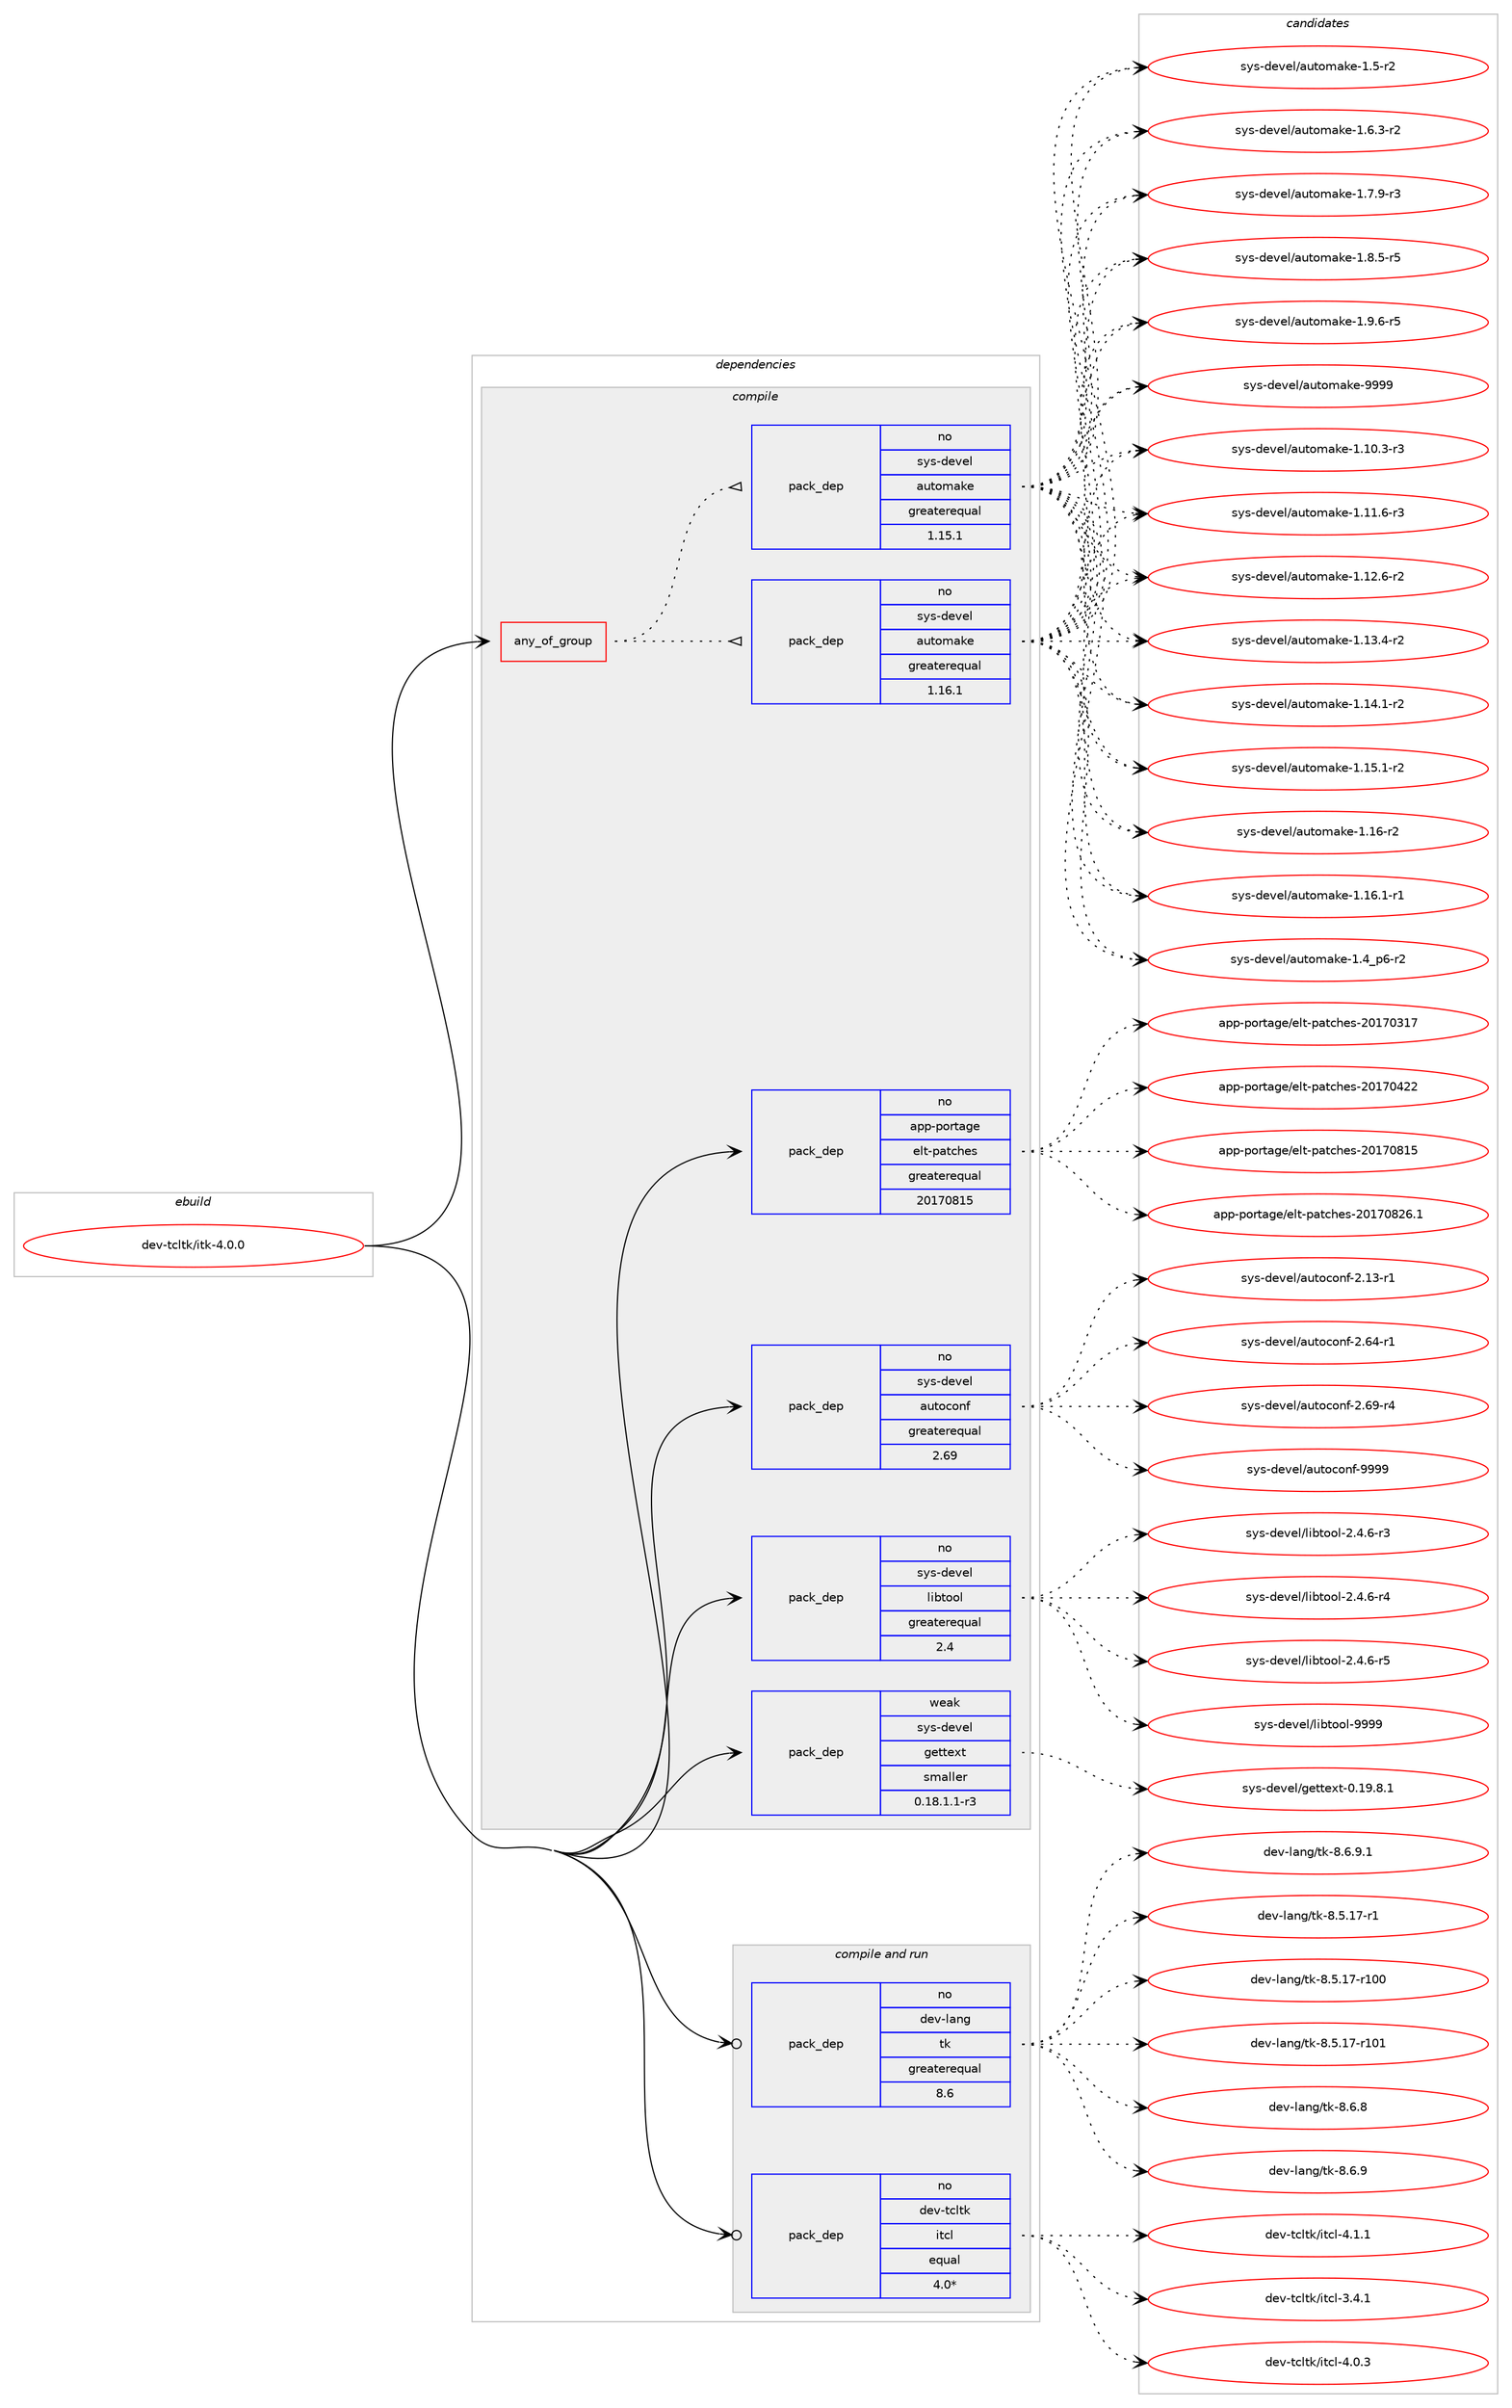 digraph prolog {

# *************
# Graph options
# *************

newrank=true;
concentrate=true;
compound=true;
graph [rankdir=LR,fontname=Helvetica,fontsize=10,ranksep=1.5];#, ranksep=2.5, nodesep=0.2];
edge  [arrowhead=vee];
node  [fontname=Helvetica,fontsize=10];

# **********
# The ebuild
# **********

subgraph cluster_leftcol {
color=gray;
rank=same;
label=<<i>ebuild</i>>;
id [label="dev-tcltk/itk-4.0.0", color=red, width=4, href="../dev-tcltk/itk-4.0.0.svg"];
}

# ****************
# The dependencies
# ****************

subgraph cluster_midcol {
color=gray;
label=<<i>dependencies</i>>;
subgraph cluster_compile {
fillcolor="#eeeeee";
style=filled;
label=<<i>compile</i>>;
subgraph any22966 {
dependency1538821 [label=<<TABLE BORDER="0" CELLBORDER="1" CELLSPACING="0" CELLPADDING="4"><TR><TD CELLPADDING="10">any_of_group</TD></TR></TABLE>>, shape=none, color=red];subgraph pack1092343 {
dependency1538822 [label=<<TABLE BORDER="0" CELLBORDER="1" CELLSPACING="0" CELLPADDING="4" WIDTH="220"><TR><TD ROWSPAN="6" CELLPADDING="30">pack_dep</TD></TR><TR><TD WIDTH="110">no</TD></TR><TR><TD>sys-devel</TD></TR><TR><TD>automake</TD></TR><TR><TD>greaterequal</TD></TR><TR><TD>1.16.1</TD></TR></TABLE>>, shape=none, color=blue];
}
dependency1538821:e -> dependency1538822:w [weight=20,style="dotted",arrowhead="oinv"];
subgraph pack1092344 {
dependency1538823 [label=<<TABLE BORDER="0" CELLBORDER="1" CELLSPACING="0" CELLPADDING="4" WIDTH="220"><TR><TD ROWSPAN="6" CELLPADDING="30">pack_dep</TD></TR><TR><TD WIDTH="110">no</TD></TR><TR><TD>sys-devel</TD></TR><TR><TD>automake</TD></TR><TR><TD>greaterequal</TD></TR><TR><TD>1.15.1</TD></TR></TABLE>>, shape=none, color=blue];
}
dependency1538821:e -> dependency1538823:w [weight=20,style="dotted",arrowhead="oinv"];
}
id:e -> dependency1538821:w [weight=20,style="solid",arrowhead="vee"];
subgraph pack1092345 {
dependency1538824 [label=<<TABLE BORDER="0" CELLBORDER="1" CELLSPACING="0" CELLPADDING="4" WIDTH="220"><TR><TD ROWSPAN="6" CELLPADDING="30">pack_dep</TD></TR><TR><TD WIDTH="110">no</TD></TR><TR><TD>app-portage</TD></TR><TR><TD>elt-patches</TD></TR><TR><TD>greaterequal</TD></TR><TR><TD>20170815</TD></TR></TABLE>>, shape=none, color=blue];
}
id:e -> dependency1538824:w [weight=20,style="solid",arrowhead="vee"];
subgraph pack1092346 {
dependency1538825 [label=<<TABLE BORDER="0" CELLBORDER="1" CELLSPACING="0" CELLPADDING="4" WIDTH="220"><TR><TD ROWSPAN="6" CELLPADDING="30">pack_dep</TD></TR><TR><TD WIDTH="110">no</TD></TR><TR><TD>sys-devel</TD></TR><TR><TD>autoconf</TD></TR><TR><TD>greaterequal</TD></TR><TR><TD>2.69</TD></TR></TABLE>>, shape=none, color=blue];
}
id:e -> dependency1538825:w [weight=20,style="solid",arrowhead="vee"];
subgraph pack1092347 {
dependency1538826 [label=<<TABLE BORDER="0" CELLBORDER="1" CELLSPACING="0" CELLPADDING="4" WIDTH="220"><TR><TD ROWSPAN="6" CELLPADDING="30">pack_dep</TD></TR><TR><TD WIDTH="110">no</TD></TR><TR><TD>sys-devel</TD></TR><TR><TD>libtool</TD></TR><TR><TD>greaterequal</TD></TR><TR><TD>2.4</TD></TR></TABLE>>, shape=none, color=blue];
}
id:e -> dependency1538826:w [weight=20,style="solid",arrowhead="vee"];
subgraph pack1092348 {
dependency1538827 [label=<<TABLE BORDER="0" CELLBORDER="1" CELLSPACING="0" CELLPADDING="4" WIDTH="220"><TR><TD ROWSPAN="6" CELLPADDING="30">pack_dep</TD></TR><TR><TD WIDTH="110">weak</TD></TR><TR><TD>sys-devel</TD></TR><TR><TD>gettext</TD></TR><TR><TD>smaller</TD></TR><TR><TD>0.18.1.1-r3</TD></TR></TABLE>>, shape=none, color=blue];
}
id:e -> dependency1538827:w [weight=20,style="solid",arrowhead="vee"];
}
subgraph cluster_compileandrun {
fillcolor="#eeeeee";
style=filled;
label=<<i>compile and run</i>>;
subgraph pack1092349 {
dependency1538828 [label=<<TABLE BORDER="0" CELLBORDER="1" CELLSPACING="0" CELLPADDING="4" WIDTH="220"><TR><TD ROWSPAN="6" CELLPADDING="30">pack_dep</TD></TR><TR><TD WIDTH="110">no</TD></TR><TR><TD>dev-lang</TD></TR><TR><TD>tk</TD></TR><TR><TD>greaterequal</TD></TR><TR><TD>8.6</TD></TR></TABLE>>, shape=none, color=blue];
}
id:e -> dependency1538828:w [weight=20,style="solid",arrowhead="odotvee"];
subgraph pack1092350 {
dependency1538829 [label=<<TABLE BORDER="0" CELLBORDER="1" CELLSPACING="0" CELLPADDING="4" WIDTH="220"><TR><TD ROWSPAN="6" CELLPADDING="30">pack_dep</TD></TR><TR><TD WIDTH="110">no</TD></TR><TR><TD>dev-tcltk</TD></TR><TR><TD>itcl</TD></TR><TR><TD>equal</TD></TR><TR><TD>4.0*</TD></TR></TABLE>>, shape=none, color=blue];
}
id:e -> dependency1538829:w [weight=20,style="solid",arrowhead="odotvee"];
}
subgraph cluster_run {
fillcolor="#eeeeee";
style=filled;
label=<<i>run</i>>;
}
}

# **************
# The candidates
# **************

subgraph cluster_choices {
rank=same;
color=gray;
label=<<i>candidates</i>>;

subgraph choice1092343 {
color=black;
nodesep=1;
choice11512111545100101118101108479711711611110997107101454946494846514511451 [label="sys-devel/automake-1.10.3-r3", color=red, width=4,href="../sys-devel/automake-1.10.3-r3.svg"];
choice11512111545100101118101108479711711611110997107101454946494946544511451 [label="sys-devel/automake-1.11.6-r3", color=red, width=4,href="../sys-devel/automake-1.11.6-r3.svg"];
choice11512111545100101118101108479711711611110997107101454946495046544511450 [label="sys-devel/automake-1.12.6-r2", color=red, width=4,href="../sys-devel/automake-1.12.6-r2.svg"];
choice11512111545100101118101108479711711611110997107101454946495146524511450 [label="sys-devel/automake-1.13.4-r2", color=red, width=4,href="../sys-devel/automake-1.13.4-r2.svg"];
choice11512111545100101118101108479711711611110997107101454946495246494511450 [label="sys-devel/automake-1.14.1-r2", color=red, width=4,href="../sys-devel/automake-1.14.1-r2.svg"];
choice11512111545100101118101108479711711611110997107101454946495346494511450 [label="sys-devel/automake-1.15.1-r2", color=red, width=4,href="../sys-devel/automake-1.15.1-r2.svg"];
choice1151211154510010111810110847971171161111099710710145494649544511450 [label="sys-devel/automake-1.16-r2", color=red, width=4,href="../sys-devel/automake-1.16-r2.svg"];
choice11512111545100101118101108479711711611110997107101454946495446494511449 [label="sys-devel/automake-1.16.1-r1", color=red, width=4,href="../sys-devel/automake-1.16.1-r1.svg"];
choice115121115451001011181011084797117116111109971071014549465295112544511450 [label="sys-devel/automake-1.4_p6-r2", color=red, width=4,href="../sys-devel/automake-1.4_p6-r2.svg"];
choice11512111545100101118101108479711711611110997107101454946534511450 [label="sys-devel/automake-1.5-r2", color=red, width=4,href="../sys-devel/automake-1.5-r2.svg"];
choice115121115451001011181011084797117116111109971071014549465446514511450 [label="sys-devel/automake-1.6.3-r2", color=red, width=4,href="../sys-devel/automake-1.6.3-r2.svg"];
choice115121115451001011181011084797117116111109971071014549465546574511451 [label="sys-devel/automake-1.7.9-r3", color=red, width=4,href="../sys-devel/automake-1.7.9-r3.svg"];
choice115121115451001011181011084797117116111109971071014549465646534511453 [label="sys-devel/automake-1.8.5-r5", color=red, width=4,href="../sys-devel/automake-1.8.5-r5.svg"];
choice115121115451001011181011084797117116111109971071014549465746544511453 [label="sys-devel/automake-1.9.6-r5", color=red, width=4,href="../sys-devel/automake-1.9.6-r5.svg"];
choice115121115451001011181011084797117116111109971071014557575757 [label="sys-devel/automake-9999", color=red, width=4,href="../sys-devel/automake-9999.svg"];
dependency1538822:e -> choice11512111545100101118101108479711711611110997107101454946494846514511451:w [style=dotted,weight="100"];
dependency1538822:e -> choice11512111545100101118101108479711711611110997107101454946494946544511451:w [style=dotted,weight="100"];
dependency1538822:e -> choice11512111545100101118101108479711711611110997107101454946495046544511450:w [style=dotted,weight="100"];
dependency1538822:e -> choice11512111545100101118101108479711711611110997107101454946495146524511450:w [style=dotted,weight="100"];
dependency1538822:e -> choice11512111545100101118101108479711711611110997107101454946495246494511450:w [style=dotted,weight="100"];
dependency1538822:e -> choice11512111545100101118101108479711711611110997107101454946495346494511450:w [style=dotted,weight="100"];
dependency1538822:e -> choice1151211154510010111810110847971171161111099710710145494649544511450:w [style=dotted,weight="100"];
dependency1538822:e -> choice11512111545100101118101108479711711611110997107101454946495446494511449:w [style=dotted,weight="100"];
dependency1538822:e -> choice115121115451001011181011084797117116111109971071014549465295112544511450:w [style=dotted,weight="100"];
dependency1538822:e -> choice11512111545100101118101108479711711611110997107101454946534511450:w [style=dotted,weight="100"];
dependency1538822:e -> choice115121115451001011181011084797117116111109971071014549465446514511450:w [style=dotted,weight="100"];
dependency1538822:e -> choice115121115451001011181011084797117116111109971071014549465546574511451:w [style=dotted,weight="100"];
dependency1538822:e -> choice115121115451001011181011084797117116111109971071014549465646534511453:w [style=dotted,weight="100"];
dependency1538822:e -> choice115121115451001011181011084797117116111109971071014549465746544511453:w [style=dotted,weight="100"];
dependency1538822:e -> choice115121115451001011181011084797117116111109971071014557575757:w [style=dotted,weight="100"];
}
subgraph choice1092344 {
color=black;
nodesep=1;
choice11512111545100101118101108479711711611110997107101454946494846514511451 [label="sys-devel/automake-1.10.3-r3", color=red, width=4,href="../sys-devel/automake-1.10.3-r3.svg"];
choice11512111545100101118101108479711711611110997107101454946494946544511451 [label="sys-devel/automake-1.11.6-r3", color=red, width=4,href="../sys-devel/automake-1.11.6-r3.svg"];
choice11512111545100101118101108479711711611110997107101454946495046544511450 [label="sys-devel/automake-1.12.6-r2", color=red, width=4,href="../sys-devel/automake-1.12.6-r2.svg"];
choice11512111545100101118101108479711711611110997107101454946495146524511450 [label="sys-devel/automake-1.13.4-r2", color=red, width=4,href="../sys-devel/automake-1.13.4-r2.svg"];
choice11512111545100101118101108479711711611110997107101454946495246494511450 [label="sys-devel/automake-1.14.1-r2", color=red, width=4,href="../sys-devel/automake-1.14.1-r2.svg"];
choice11512111545100101118101108479711711611110997107101454946495346494511450 [label="sys-devel/automake-1.15.1-r2", color=red, width=4,href="../sys-devel/automake-1.15.1-r2.svg"];
choice1151211154510010111810110847971171161111099710710145494649544511450 [label="sys-devel/automake-1.16-r2", color=red, width=4,href="../sys-devel/automake-1.16-r2.svg"];
choice11512111545100101118101108479711711611110997107101454946495446494511449 [label="sys-devel/automake-1.16.1-r1", color=red, width=4,href="../sys-devel/automake-1.16.1-r1.svg"];
choice115121115451001011181011084797117116111109971071014549465295112544511450 [label="sys-devel/automake-1.4_p6-r2", color=red, width=4,href="../sys-devel/automake-1.4_p6-r2.svg"];
choice11512111545100101118101108479711711611110997107101454946534511450 [label="sys-devel/automake-1.5-r2", color=red, width=4,href="../sys-devel/automake-1.5-r2.svg"];
choice115121115451001011181011084797117116111109971071014549465446514511450 [label="sys-devel/automake-1.6.3-r2", color=red, width=4,href="../sys-devel/automake-1.6.3-r2.svg"];
choice115121115451001011181011084797117116111109971071014549465546574511451 [label="sys-devel/automake-1.7.9-r3", color=red, width=4,href="../sys-devel/automake-1.7.9-r3.svg"];
choice115121115451001011181011084797117116111109971071014549465646534511453 [label="sys-devel/automake-1.8.5-r5", color=red, width=4,href="../sys-devel/automake-1.8.5-r5.svg"];
choice115121115451001011181011084797117116111109971071014549465746544511453 [label="sys-devel/automake-1.9.6-r5", color=red, width=4,href="../sys-devel/automake-1.9.6-r5.svg"];
choice115121115451001011181011084797117116111109971071014557575757 [label="sys-devel/automake-9999", color=red, width=4,href="../sys-devel/automake-9999.svg"];
dependency1538823:e -> choice11512111545100101118101108479711711611110997107101454946494846514511451:w [style=dotted,weight="100"];
dependency1538823:e -> choice11512111545100101118101108479711711611110997107101454946494946544511451:w [style=dotted,weight="100"];
dependency1538823:e -> choice11512111545100101118101108479711711611110997107101454946495046544511450:w [style=dotted,weight="100"];
dependency1538823:e -> choice11512111545100101118101108479711711611110997107101454946495146524511450:w [style=dotted,weight="100"];
dependency1538823:e -> choice11512111545100101118101108479711711611110997107101454946495246494511450:w [style=dotted,weight="100"];
dependency1538823:e -> choice11512111545100101118101108479711711611110997107101454946495346494511450:w [style=dotted,weight="100"];
dependency1538823:e -> choice1151211154510010111810110847971171161111099710710145494649544511450:w [style=dotted,weight="100"];
dependency1538823:e -> choice11512111545100101118101108479711711611110997107101454946495446494511449:w [style=dotted,weight="100"];
dependency1538823:e -> choice115121115451001011181011084797117116111109971071014549465295112544511450:w [style=dotted,weight="100"];
dependency1538823:e -> choice11512111545100101118101108479711711611110997107101454946534511450:w [style=dotted,weight="100"];
dependency1538823:e -> choice115121115451001011181011084797117116111109971071014549465446514511450:w [style=dotted,weight="100"];
dependency1538823:e -> choice115121115451001011181011084797117116111109971071014549465546574511451:w [style=dotted,weight="100"];
dependency1538823:e -> choice115121115451001011181011084797117116111109971071014549465646534511453:w [style=dotted,weight="100"];
dependency1538823:e -> choice115121115451001011181011084797117116111109971071014549465746544511453:w [style=dotted,weight="100"];
dependency1538823:e -> choice115121115451001011181011084797117116111109971071014557575757:w [style=dotted,weight="100"];
}
subgraph choice1092345 {
color=black;
nodesep=1;
choice97112112451121111141169710310147101108116451129711699104101115455048495548514955 [label="app-portage/elt-patches-20170317", color=red, width=4,href="../app-portage/elt-patches-20170317.svg"];
choice97112112451121111141169710310147101108116451129711699104101115455048495548525050 [label="app-portage/elt-patches-20170422", color=red, width=4,href="../app-portage/elt-patches-20170422.svg"];
choice97112112451121111141169710310147101108116451129711699104101115455048495548564953 [label="app-portage/elt-patches-20170815", color=red, width=4,href="../app-portage/elt-patches-20170815.svg"];
choice971121124511211111411697103101471011081164511297116991041011154550484955485650544649 [label="app-portage/elt-patches-20170826.1", color=red, width=4,href="../app-portage/elt-patches-20170826.1.svg"];
dependency1538824:e -> choice97112112451121111141169710310147101108116451129711699104101115455048495548514955:w [style=dotted,weight="100"];
dependency1538824:e -> choice97112112451121111141169710310147101108116451129711699104101115455048495548525050:w [style=dotted,weight="100"];
dependency1538824:e -> choice97112112451121111141169710310147101108116451129711699104101115455048495548564953:w [style=dotted,weight="100"];
dependency1538824:e -> choice971121124511211111411697103101471011081164511297116991041011154550484955485650544649:w [style=dotted,weight="100"];
}
subgraph choice1092346 {
color=black;
nodesep=1;
choice1151211154510010111810110847971171161119911111010245504649514511449 [label="sys-devel/autoconf-2.13-r1", color=red, width=4,href="../sys-devel/autoconf-2.13-r1.svg"];
choice1151211154510010111810110847971171161119911111010245504654524511449 [label="sys-devel/autoconf-2.64-r1", color=red, width=4,href="../sys-devel/autoconf-2.64-r1.svg"];
choice1151211154510010111810110847971171161119911111010245504654574511452 [label="sys-devel/autoconf-2.69-r4", color=red, width=4,href="../sys-devel/autoconf-2.69-r4.svg"];
choice115121115451001011181011084797117116111991111101024557575757 [label="sys-devel/autoconf-9999", color=red, width=4,href="../sys-devel/autoconf-9999.svg"];
dependency1538825:e -> choice1151211154510010111810110847971171161119911111010245504649514511449:w [style=dotted,weight="100"];
dependency1538825:e -> choice1151211154510010111810110847971171161119911111010245504654524511449:w [style=dotted,weight="100"];
dependency1538825:e -> choice1151211154510010111810110847971171161119911111010245504654574511452:w [style=dotted,weight="100"];
dependency1538825:e -> choice115121115451001011181011084797117116111991111101024557575757:w [style=dotted,weight="100"];
}
subgraph choice1092347 {
color=black;
nodesep=1;
choice1151211154510010111810110847108105981161111111084550465246544511451 [label="sys-devel/libtool-2.4.6-r3", color=red, width=4,href="../sys-devel/libtool-2.4.6-r3.svg"];
choice1151211154510010111810110847108105981161111111084550465246544511452 [label="sys-devel/libtool-2.4.6-r4", color=red, width=4,href="../sys-devel/libtool-2.4.6-r4.svg"];
choice1151211154510010111810110847108105981161111111084550465246544511453 [label="sys-devel/libtool-2.4.6-r5", color=red, width=4,href="../sys-devel/libtool-2.4.6-r5.svg"];
choice1151211154510010111810110847108105981161111111084557575757 [label="sys-devel/libtool-9999", color=red, width=4,href="../sys-devel/libtool-9999.svg"];
dependency1538826:e -> choice1151211154510010111810110847108105981161111111084550465246544511451:w [style=dotted,weight="100"];
dependency1538826:e -> choice1151211154510010111810110847108105981161111111084550465246544511452:w [style=dotted,weight="100"];
dependency1538826:e -> choice1151211154510010111810110847108105981161111111084550465246544511453:w [style=dotted,weight="100"];
dependency1538826:e -> choice1151211154510010111810110847108105981161111111084557575757:w [style=dotted,weight="100"];
}
subgraph choice1092348 {
color=black;
nodesep=1;
choice1151211154510010111810110847103101116116101120116454846495746564649 [label="sys-devel/gettext-0.19.8.1", color=red, width=4,href="../sys-devel/gettext-0.19.8.1.svg"];
dependency1538827:e -> choice1151211154510010111810110847103101116116101120116454846495746564649:w [style=dotted,weight="100"];
}
subgraph choice1092349 {
color=black;
nodesep=1;
choice100101118451089711010347116107455646534649554511449 [label="dev-lang/tk-8.5.17-r1", color=red, width=4,href="../dev-lang/tk-8.5.17-r1.svg"];
choice1001011184510897110103471161074556465346495545114494848 [label="dev-lang/tk-8.5.17-r100", color=red, width=4,href="../dev-lang/tk-8.5.17-r100.svg"];
choice1001011184510897110103471161074556465346495545114494849 [label="dev-lang/tk-8.5.17-r101", color=red, width=4,href="../dev-lang/tk-8.5.17-r101.svg"];
choice100101118451089711010347116107455646544656 [label="dev-lang/tk-8.6.8", color=red, width=4,href="../dev-lang/tk-8.6.8.svg"];
choice100101118451089711010347116107455646544657 [label="dev-lang/tk-8.6.9", color=red, width=4,href="../dev-lang/tk-8.6.9.svg"];
choice1001011184510897110103471161074556465446574649 [label="dev-lang/tk-8.6.9.1", color=red, width=4,href="../dev-lang/tk-8.6.9.1.svg"];
dependency1538828:e -> choice100101118451089711010347116107455646534649554511449:w [style=dotted,weight="100"];
dependency1538828:e -> choice1001011184510897110103471161074556465346495545114494848:w [style=dotted,weight="100"];
dependency1538828:e -> choice1001011184510897110103471161074556465346495545114494849:w [style=dotted,weight="100"];
dependency1538828:e -> choice100101118451089711010347116107455646544656:w [style=dotted,weight="100"];
dependency1538828:e -> choice100101118451089711010347116107455646544657:w [style=dotted,weight="100"];
dependency1538828:e -> choice1001011184510897110103471161074556465446574649:w [style=dotted,weight="100"];
}
subgraph choice1092350 {
color=black;
nodesep=1;
choice10010111845116991081161074710511699108455146524649 [label="dev-tcltk/itcl-3.4.1", color=red, width=4,href="../dev-tcltk/itcl-3.4.1.svg"];
choice10010111845116991081161074710511699108455246484651 [label="dev-tcltk/itcl-4.0.3", color=red, width=4,href="../dev-tcltk/itcl-4.0.3.svg"];
choice10010111845116991081161074710511699108455246494649 [label="dev-tcltk/itcl-4.1.1", color=red, width=4,href="../dev-tcltk/itcl-4.1.1.svg"];
dependency1538829:e -> choice10010111845116991081161074710511699108455146524649:w [style=dotted,weight="100"];
dependency1538829:e -> choice10010111845116991081161074710511699108455246484651:w [style=dotted,weight="100"];
dependency1538829:e -> choice10010111845116991081161074710511699108455246494649:w [style=dotted,weight="100"];
}
}

}
